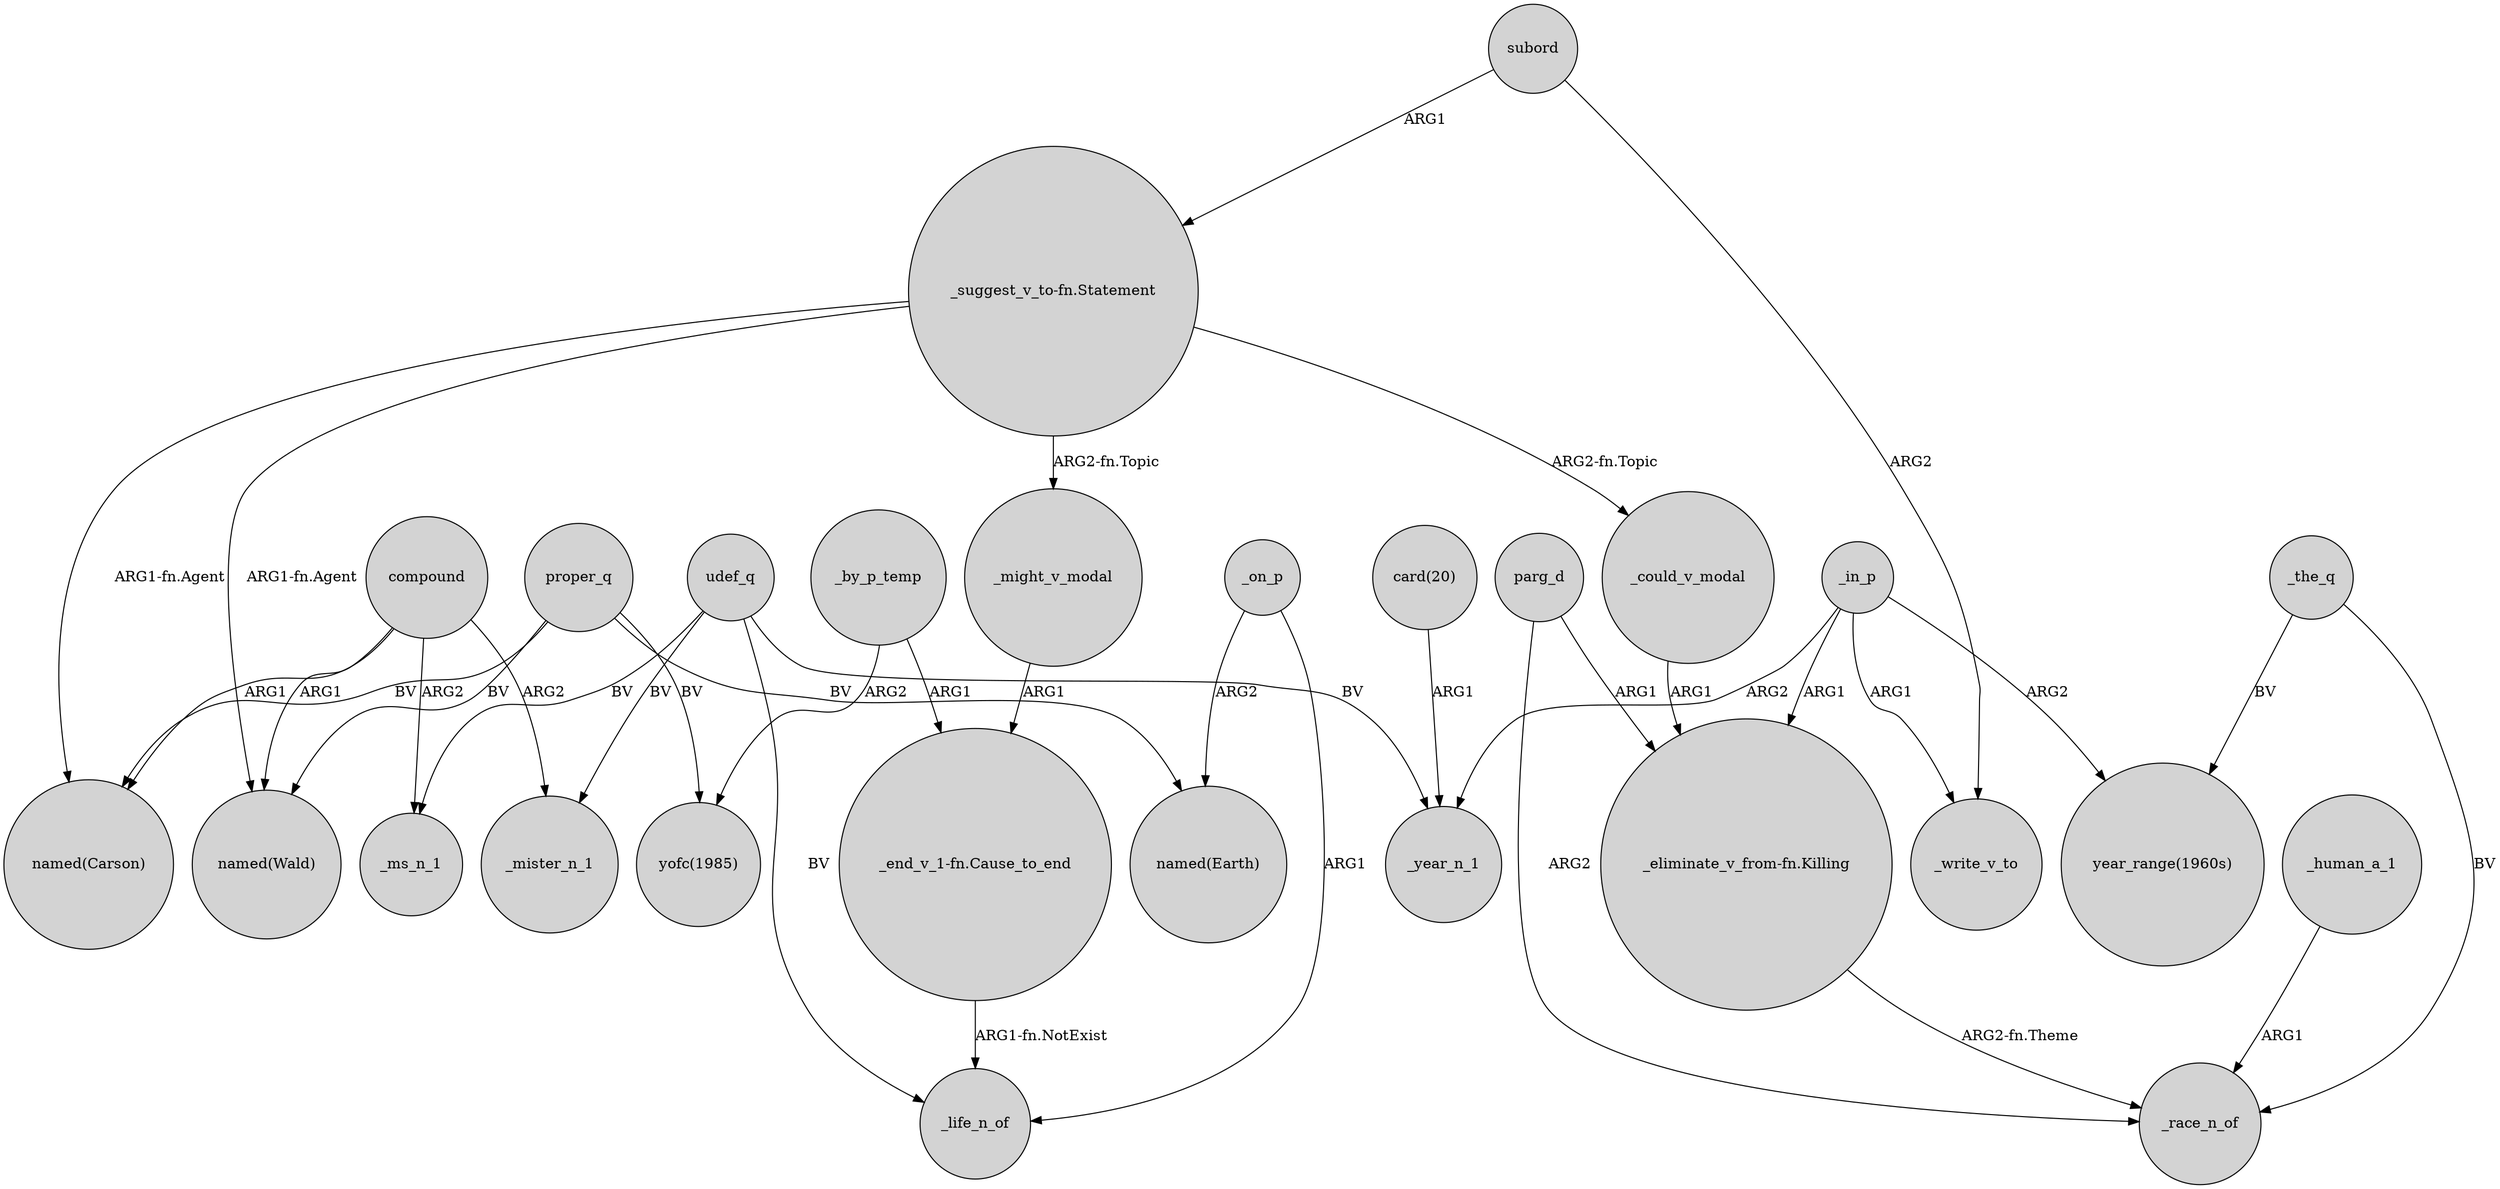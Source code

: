 digraph {
	node [shape=circle style=filled]
	proper_q -> "named(Carson)" [label=BV]
	_in_p -> _year_n_1 [label=ARG2]
	_in_p -> _write_v_to [label=ARG1]
	parg_d -> _race_n_of [label=ARG2]
	_the_q -> "year_range(1960s)" [label=BV]
	"_eliminate_v_from-fn.Killing" -> _race_n_of [label="ARG2-fn.Theme"]
	_in_p -> "_eliminate_v_from-fn.Killing" [label=ARG1]
	subord -> _write_v_to [label=ARG2]
	udef_q -> _life_n_of [label=BV]
	compound -> _mister_n_1 [label=ARG2]
	"_end_v_1-fn.Cause_to_end" -> _life_n_of [label="ARG1-fn.NotExist"]
	proper_q -> "named(Wald)" [label=BV]
	udef_q -> _mister_n_1 [label=BV]
	compound -> "named(Wald)" [label=ARG1]
	_the_q -> _race_n_of [label=BV]
	compound -> "named(Carson)" [label=ARG1]
	compound -> _ms_n_1 [label=ARG2]
	_in_p -> "year_range(1960s)" [label=ARG2]
	_might_v_modal -> "_end_v_1-fn.Cause_to_end" [label=ARG1]
	udef_q -> _ms_n_1 [label=BV]
	"_suggest_v_to-fn.Statement" -> _might_v_modal [label="ARG2-fn.Topic"]
	proper_q -> "named(Earth)" [label=BV]
	_by_p_temp -> "_end_v_1-fn.Cause_to_end" [label=ARG1]
	_by_p_temp -> "yofc(1985)" [label=ARG2]
	"_suggest_v_to-fn.Statement" -> "named(Wald)" [label="ARG1-fn.Agent"]
	"card(20)" -> _year_n_1 [label=ARG1]
	proper_q -> "yofc(1985)" [label=BV]
	udef_q -> _year_n_1 [label=BV]
	_could_v_modal -> "_eliminate_v_from-fn.Killing" [label=ARG1]
	"_suggest_v_to-fn.Statement" -> _could_v_modal [label="ARG2-fn.Topic"]
	parg_d -> "_eliminate_v_from-fn.Killing" [label=ARG1]
	_on_p -> _life_n_of [label=ARG1]
	_on_p -> "named(Earth)" [label=ARG2]
	_human_a_1 -> _race_n_of [label=ARG1]
	subord -> "_suggest_v_to-fn.Statement" [label=ARG1]
	"_suggest_v_to-fn.Statement" -> "named(Carson)" [label="ARG1-fn.Agent"]
}
